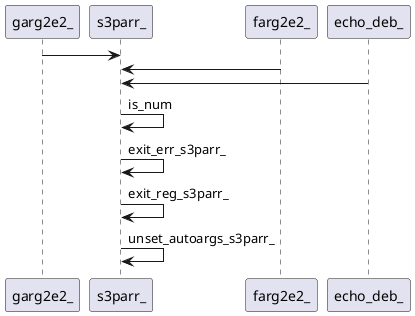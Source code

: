 @startuml rete
garg2e2_ -> s3parr_ 
farg2e2_ -> s3parr_
echo_deb_ -> s3parr_
s3parr_ -> s3parr_:is_num
s3parr_ -> s3parr_:exit_err_s3parr_
s3parr_ -> s3parr_:exit_reg_s3parr_
s3parr_ -> s3parr_:unset_autoargs_s3parr_
' {wrap_fn}
' fnn o-> s3parr_
' {body_fn}
@enduml
